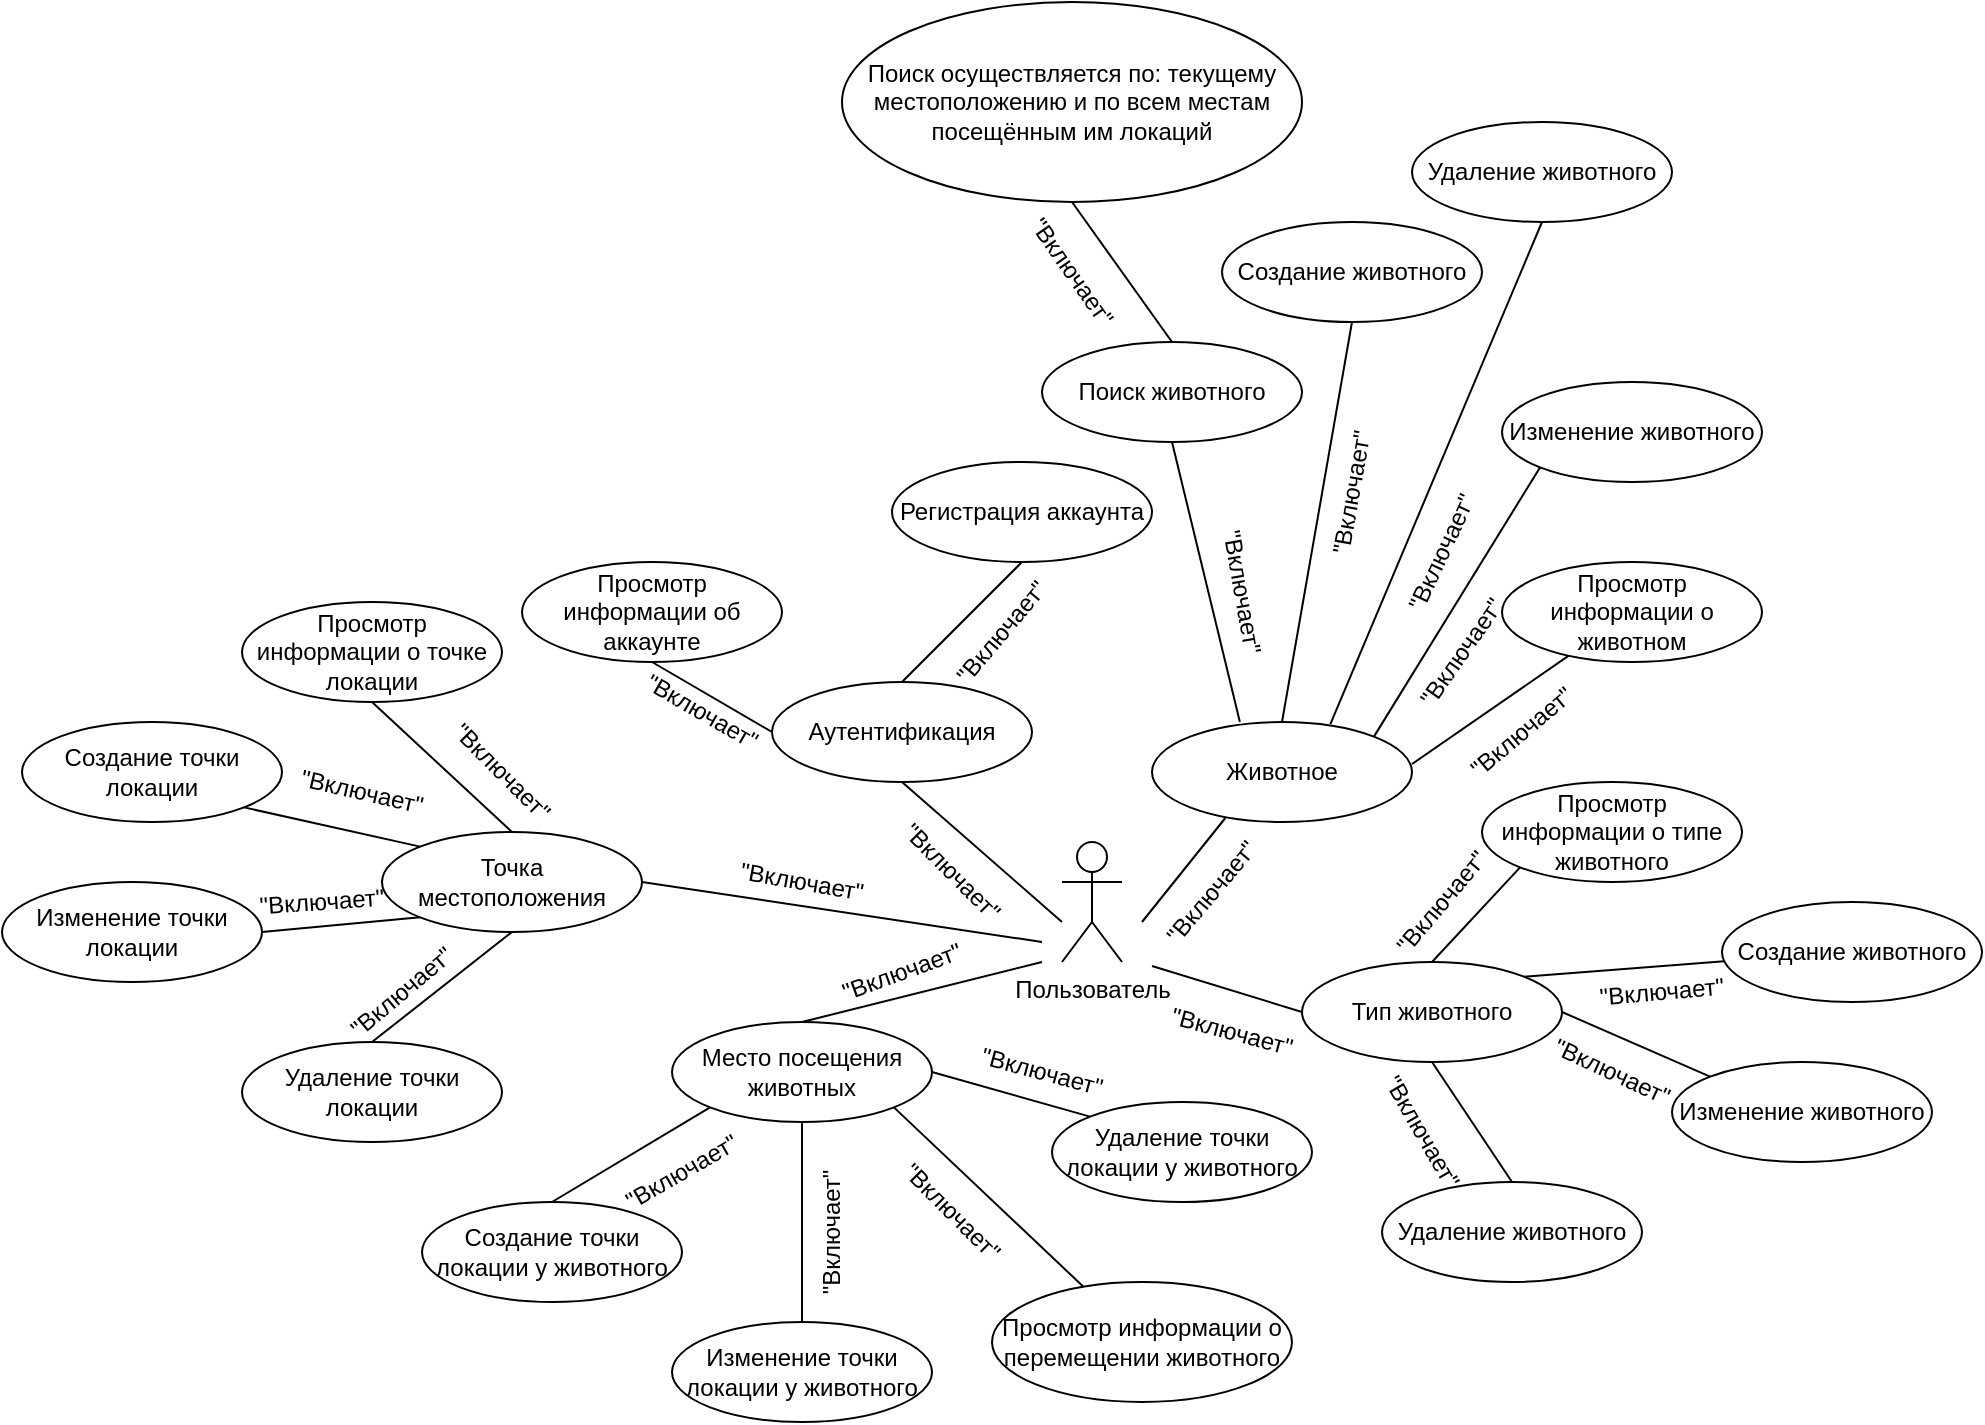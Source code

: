 <mxfile version="21.1.5" type="device">
  <diagram name="Страница 1" id="AlWjFvV_yQSTGhxQlN06">
    <mxGraphModel dx="1434" dy="1933" grid="1" gridSize="10" guides="1" tooltips="1" connect="1" arrows="1" fold="1" page="1" pageScale="1" pageWidth="827" pageHeight="1169" math="0" shadow="0">
      <root>
        <mxCell id="0" />
        <mxCell id="1" parent="0" />
        <mxCell id="DFxk23uKk1N8A2w4wF_O-1" value="Пользователь" style="shape=umlActor;verticalLabelPosition=bottom;verticalAlign=top;html=1;outlineConnect=0;" parent="1" vertex="1">
          <mxGeometry x="840" y="120" width="30" height="60" as="geometry" />
        </mxCell>
        <mxCell id="DFxk23uKk1N8A2w4wF_O-2" value="Аутентификация" style="ellipse;whiteSpace=wrap;html=1;" parent="1" vertex="1">
          <mxGeometry x="695" y="40" width="130" height="50" as="geometry" />
        </mxCell>
        <mxCell id="DFxk23uKk1N8A2w4wF_O-3" value="" style="endArrow=none;html=1;rounded=0;entryX=0.5;entryY=1;entryDx=0;entryDy=0;" parent="1" target="DFxk23uKk1N8A2w4wF_O-2" edge="1">
          <mxGeometry width="50" height="50" relative="1" as="geometry">
            <mxPoint x="840" y="160" as="sourcePoint" />
            <mxPoint x="729" y="120" as="targetPoint" />
          </mxGeometry>
        </mxCell>
        <mxCell id="sWBcIhw8JRlHLq3hAACJ-1" value="&quot;Включает&quot;" style="text;html=1;strokeColor=none;fillColor=none;align=center;verticalAlign=middle;whiteSpace=wrap;rounded=0;rotation=45;" parent="1" vertex="1">
          <mxGeometry x="755" y="120" width="60" height="30" as="geometry" />
        </mxCell>
        <mxCell id="sWBcIhw8JRlHLq3hAACJ-2" value="" style="endArrow=none;html=1;rounded=0;exitX=0.5;exitY=1;exitDx=0;exitDy=0;" parent="1" source="sWBcIhw8JRlHLq3hAACJ-3" edge="1">
          <mxGeometry width="50" height="50" relative="1" as="geometry">
            <mxPoint x="760" y="-50" as="sourcePoint" />
            <mxPoint x="760" y="40" as="targetPoint" />
          </mxGeometry>
        </mxCell>
        <mxCell id="sWBcIhw8JRlHLq3hAACJ-3" value="Регистрация аккаунта" style="ellipse;whiteSpace=wrap;html=1;" parent="1" vertex="1">
          <mxGeometry x="755" y="-70" width="130" height="50" as="geometry" />
        </mxCell>
        <mxCell id="sWBcIhw8JRlHLq3hAACJ-4" value="Просмотр информации об аккаунте" style="ellipse;whiteSpace=wrap;html=1;" parent="1" vertex="1">
          <mxGeometry x="570" y="-20" width="130" height="50" as="geometry" />
        </mxCell>
        <mxCell id="sWBcIhw8JRlHLq3hAACJ-5" value="" style="endArrow=none;html=1;rounded=0;exitX=0.5;exitY=1;exitDx=0;exitDy=0;entryX=0;entryY=0.5;entryDx=0;entryDy=0;" parent="1" source="sWBcIhw8JRlHLq3hAACJ-4" target="DFxk23uKk1N8A2w4wF_O-2" edge="1">
          <mxGeometry width="50" height="50" relative="1" as="geometry">
            <mxPoint x="830" y="-10" as="sourcePoint" />
            <mxPoint x="770" y="50" as="targetPoint" />
          </mxGeometry>
        </mxCell>
        <mxCell id="sWBcIhw8JRlHLq3hAACJ-6" value="&quot;Включает&quot;" style="text;html=1;strokeColor=none;fillColor=none;align=center;verticalAlign=middle;whiteSpace=wrap;rounded=0;rotation=-50;" parent="1" vertex="1">
          <mxGeometry x="780" width="60" height="30" as="geometry" />
        </mxCell>
        <mxCell id="sWBcIhw8JRlHLq3hAACJ-7" value="&quot;Включает&quot;" style="text;html=1;strokeColor=none;fillColor=none;align=center;verticalAlign=middle;whiteSpace=wrap;rounded=0;rotation=30;" parent="1" vertex="1">
          <mxGeometry x="630" y="40" width="60" height="30" as="geometry" />
        </mxCell>
        <mxCell id="sWBcIhw8JRlHLq3hAACJ-28" value="Животное" style="ellipse;whiteSpace=wrap;html=1;" parent="1" vertex="1">
          <mxGeometry x="885" y="60" width="130" height="50" as="geometry" />
        </mxCell>
        <mxCell id="sWBcIhw8JRlHLq3hAACJ-43" value="Просмотр информации о животном" style="ellipse;whiteSpace=wrap;html=1;" parent="1" vertex="1">
          <mxGeometry x="1060" y="-20" width="130" height="50" as="geometry" />
        </mxCell>
        <mxCell id="sWBcIhw8JRlHLq3hAACJ-44" value="&quot;Включает&quot;" style="text;html=1;strokeColor=none;fillColor=none;align=center;verticalAlign=middle;whiteSpace=wrap;rounded=0;rotation=-50;" parent="1" vertex="1">
          <mxGeometry x="885" y="130" width="60" height="30" as="geometry" />
        </mxCell>
        <mxCell id="sWBcIhw8JRlHLq3hAACJ-45" value="" style="endArrow=none;html=1;rounded=0;exitX=0.282;exitY=0.96;exitDx=0;exitDy=0;exitPerimeter=0;" parent="1" source="sWBcIhw8JRlHLq3hAACJ-28" edge="1">
          <mxGeometry width="50" height="50" relative="1" as="geometry">
            <mxPoint x="940" y="100" as="sourcePoint" />
            <mxPoint x="880" y="160" as="targetPoint" />
          </mxGeometry>
        </mxCell>
        <mxCell id="sWBcIhw8JRlHLq3hAACJ-47" value="" style="endArrow=none;html=1;rounded=0;" parent="1" source="sWBcIhw8JRlHLq3hAACJ-43" edge="1">
          <mxGeometry width="50" height="50" relative="1" as="geometry">
            <mxPoint x="1057" y="29" as="sourcePoint" />
            <mxPoint x="1015" y="81" as="targetPoint" />
          </mxGeometry>
        </mxCell>
        <mxCell id="sWBcIhw8JRlHLq3hAACJ-50" value="&quot;Включает&quot;" style="text;html=1;strokeColor=none;fillColor=none;align=center;verticalAlign=middle;whiteSpace=wrap;rounded=0;rotation=-40;" parent="1" vertex="1">
          <mxGeometry x="1040" y="50" width="60" height="30" as="geometry" />
        </mxCell>
        <mxCell id="sWBcIhw8JRlHLq3hAACJ-51" value="Поиск животного" style="ellipse;whiteSpace=wrap;html=1;" parent="1" vertex="1">
          <mxGeometry x="830" y="-130" width="130" height="50" as="geometry" />
        </mxCell>
        <mxCell id="sWBcIhw8JRlHLq3hAACJ-52" value="Удаление животного" style="ellipse;whiteSpace=wrap;html=1;" parent="1" vertex="1">
          <mxGeometry x="1015" y="-240" width="130" height="50" as="geometry" />
        </mxCell>
        <mxCell id="sWBcIhw8JRlHLq3hAACJ-53" value="Создание животного" style="ellipse;whiteSpace=wrap;html=1;" parent="1" vertex="1">
          <mxGeometry x="920" y="-190" width="130" height="50" as="geometry" />
        </mxCell>
        <mxCell id="sWBcIhw8JRlHLq3hAACJ-54" value="Изменение животного" style="ellipse;whiteSpace=wrap;html=1;" parent="1" vertex="1">
          <mxGeometry x="1060" y="-110" width="130" height="50" as="geometry" />
        </mxCell>
        <mxCell id="sWBcIhw8JRlHLq3hAACJ-56" value="" style="endArrow=none;html=1;rounded=0;entryX=0.338;entryY=0;entryDx=0;entryDy=0;entryPerimeter=0;exitX=0.5;exitY=1;exitDx=0;exitDy=0;" parent="1" source="sWBcIhw8JRlHLq3hAACJ-51" target="sWBcIhw8JRlHLq3hAACJ-28" edge="1">
          <mxGeometry width="50" height="50" relative="1" as="geometry">
            <mxPoint x="1000" y="10" as="sourcePoint" />
            <mxPoint x="922" y="64" as="targetPoint" />
          </mxGeometry>
        </mxCell>
        <mxCell id="sWBcIhw8JRlHLq3hAACJ-58" value="" style="endArrow=none;html=1;rounded=0;entryX=0.5;entryY=0;entryDx=0;entryDy=0;exitX=0.5;exitY=1;exitDx=0;exitDy=0;" parent="1" source="sWBcIhw8JRlHLq3hAACJ-53" target="sWBcIhw8JRlHLq3hAACJ-28" edge="1">
          <mxGeometry width="50" height="50" relative="1" as="geometry">
            <mxPoint x="990" y="-140" as="sourcePoint" />
            <mxPoint x="1045" y="111" as="targetPoint" />
          </mxGeometry>
        </mxCell>
        <mxCell id="sWBcIhw8JRlHLq3hAACJ-60" value="" style="endArrow=none;html=1;rounded=0;entryX=0.686;entryY=0.022;entryDx=0;entryDy=0;exitX=0.5;exitY=1;exitDx=0;exitDy=0;entryPerimeter=0;" parent="1" source="sWBcIhw8JRlHLq3hAACJ-52" target="sWBcIhw8JRlHLq3hAACJ-28" edge="1">
          <mxGeometry width="50" height="50" relative="1" as="geometry">
            <mxPoint x="995" y="-130" as="sourcePoint" />
            <mxPoint x="977" y="71" as="targetPoint" />
          </mxGeometry>
        </mxCell>
        <mxCell id="sWBcIhw8JRlHLq3hAACJ-61" value="" style="endArrow=none;html=1;rounded=0;entryX=1;entryY=0;entryDx=0;entryDy=0;exitX=0;exitY=1;exitDx=0;exitDy=0;" parent="1" source="sWBcIhw8JRlHLq3hAACJ-54" target="sWBcIhw8JRlHLq3hAACJ-28" edge="1">
          <mxGeometry width="50" height="50" relative="1" as="geometry">
            <mxPoint x="1090" y="-180" as="sourcePoint" />
            <mxPoint x="981" y="73" as="targetPoint" />
          </mxGeometry>
        </mxCell>
        <mxCell id="sWBcIhw8JRlHLq3hAACJ-65" value="&quot;Включает&quot;" style="text;html=1;strokeColor=none;fillColor=none;align=center;verticalAlign=middle;whiteSpace=wrap;rounded=0;rotation=80;" parent="1" vertex="1">
          <mxGeometry x="900" y="-20" width="60" height="30" as="geometry" />
        </mxCell>
        <mxCell id="sWBcIhw8JRlHLq3hAACJ-70" value="&quot;Включает&quot;" style="text;html=1;strokeColor=none;fillColor=none;align=center;verticalAlign=middle;whiteSpace=wrap;rounded=0;rotation=-65;" parent="1" vertex="1">
          <mxGeometry x="1000" y="-40" width="60" height="30" as="geometry" />
        </mxCell>
        <mxCell id="sWBcIhw8JRlHLq3hAACJ-71" value="&quot;Включает&quot;" style="text;html=1;strokeColor=none;fillColor=none;align=center;verticalAlign=middle;whiteSpace=wrap;rounded=0;rotation=-55;" parent="1" vertex="1">
          <mxGeometry x="1010" y="10" width="60" height="30" as="geometry" />
        </mxCell>
        <mxCell id="sWBcIhw8JRlHLq3hAACJ-77" value="Поиск осуществляется по: текущему местоположению и по всем местам посещённым им локаций" style="ellipse;whiteSpace=wrap;html=1;" parent="1" vertex="1">
          <mxGeometry x="730" y="-300" width="230" height="100" as="geometry" />
        </mxCell>
        <mxCell id="sWBcIhw8JRlHLq3hAACJ-78" value="" style="endArrow=none;html=1;rounded=0;entryX=0.5;entryY=0;entryDx=0;entryDy=0;exitX=0.5;exitY=1;exitDx=0;exitDy=0;" parent="1" source="sWBcIhw8JRlHLq3hAACJ-77" target="sWBcIhw8JRlHLq3hAACJ-51" edge="1">
          <mxGeometry width="50" height="50" relative="1" as="geometry">
            <mxPoint x="815" y="-170" as="sourcePoint" />
            <mxPoint x="849" y="-30" as="targetPoint" />
          </mxGeometry>
        </mxCell>
        <mxCell id="kHsEzfDUYx1Xh5ohAl7D-1" value="&quot;Включает&quot;" style="text;html=1;strokeColor=none;fillColor=none;align=center;verticalAlign=middle;whiteSpace=wrap;rounded=0;rotation=55;" parent="1" vertex="1">
          <mxGeometry x="815" y="-180" width="60" height="30" as="geometry" />
        </mxCell>
        <mxCell id="kHsEzfDUYx1Xh5ohAl7D-2" value="&quot;Включает&quot;" style="text;html=1;strokeColor=none;fillColor=none;align=center;verticalAlign=middle;whiteSpace=wrap;rounded=0;rotation=-80;" parent="1" vertex="1">
          <mxGeometry x="955" y="-70" width="60" height="30" as="geometry" />
        </mxCell>
        <mxCell id="kHsEzfDUYx1Xh5ohAl7D-3" value="Тип животного" style="ellipse;whiteSpace=wrap;html=1;" parent="1" vertex="1">
          <mxGeometry x="960" y="180" width="130" height="50" as="geometry" />
        </mxCell>
        <mxCell id="kHsEzfDUYx1Xh5ohAl7D-4" value="" style="endArrow=none;html=1;rounded=0;exitX=0;exitY=0.5;exitDx=0;exitDy=0;" parent="1" source="kHsEzfDUYx1Xh5ohAl7D-3" edge="1">
          <mxGeometry width="50" height="50" relative="1" as="geometry">
            <mxPoint x="927" y="130" as="sourcePoint" />
            <mxPoint x="885" y="182" as="targetPoint" />
          </mxGeometry>
        </mxCell>
        <mxCell id="kHsEzfDUYx1Xh5ohAl7D-5" value="&quot;Включает&quot;" style="text;html=1;strokeColor=none;fillColor=none;align=center;verticalAlign=middle;whiteSpace=wrap;rounded=0;rotation=15;" parent="1" vertex="1">
          <mxGeometry x="895" y="200" width="60" height="30" as="geometry" />
        </mxCell>
        <mxCell id="kHsEzfDUYx1Xh5ohAl7D-6" value="" style="endArrow=none;html=1;rounded=0;exitX=0;exitY=1;exitDx=0;exitDy=0;entryX=0.5;entryY=0;entryDx=0;entryDy=0;" parent="1" source="kHsEzfDUYx1Xh5ohAl7D-7" target="kHsEzfDUYx1Xh5ohAl7D-3" edge="1">
          <mxGeometry width="50" height="50" relative="1" as="geometry">
            <mxPoint x="1220" y="140" as="sourcePoint" />
            <mxPoint x="1160" y="200" as="targetPoint" />
          </mxGeometry>
        </mxCell>
        <mxCell id="kHsEzfDUYx1Xh5ohAl7D-7" value="Просмотр информации о типе животного" style="ellipse;whiteSpace=wrap;html=1;" parent="1" vertex="1">
          <mxGeometry x="1050" y="90" width="130" height="50" as="geometry" />
        </mxCell>
        <mxCell id="kHsEzfDUYx1Xh5ohAl7D-8" value="&quot;Включает&quot;" style="text;html=1;strokeColor=none;fillColor=none;align=center;verticalAlign=middle;whiteSpace=wrap;rounded=0;rotation=-50;" parent="1" vertex="1">
          <mxGeometry x="1000" y="135" width="60" height="30" as="geometry" />
        </mxCell>
        <mxCell id="kHsEzfDUYx1Xh5ohAl7D-11" value="Создание животного" style="ellipse;whiteSpace=wrap;html=1;" parent="1" vertex="1">
          <mxGeometry x="1170" y="150" width="130" height="50" as="geometry" />
        </mxCell>
        <mxCell id="kHsEzfDUYx1Xh5ohAl7D-12" value="Изменение животного" style="ellipse;whiteSpace=wrap;html=1;" parent="1" vertex="1">
          <mxGeometry x="1145" y="230" width="130" height="50" as="geometry" />
        </mxCell>
        <mxCell id="kHsEzfDUYx1Xh5ohAl7D-13" value="Удаление животного" style="ellipse;whiteSpace=wrap;html=1;" parent="1" vertex="1">
          <mxGeometry x="1000" y="290" width="130" height="50" as="geometry" />
        </mxCell>
        <mxCell id="kHsEzfDUYx1Xh5ohAl7D-15" value="" style="endArrow=none;html=1;rounded=0;exitX=0.5;exitY=0;exitDx=0;exitDy=0;entryX=0.5;entryY=1;entryDx=0;entryDy=0;" parent="1" source="kHsEzfDUYx1Xh5ohAl7D-13" target="kHsEzfDUYx1Xh5ohAl7D-3" edge="1">
          <mxGeometry width="50" height="50" relative="1" as="geometry">
            <mxPoint x="1090" y="280" as="sourcePoint" />
            <mxPoint x="1015" y="257" as="targetPoint" />
          </mxGeometry>
        </mxCell>
        <mxCell id="kHsEzfDUYx1Xh5ohAl7D-16" value="" style="endArrow=none;html=1;rounded=0;exitX=0;exitY=0;exitDx=0;exitDy=0;entryX=1;entryY=0.5;entryDx=0;entryDy=0;" parent="1" source="kHsEzfDUYx1Xh5ohAl7D-12" target="kHsEzfDUYx1Xh5ohAl7D-3" edge="1">
          <mxGeometry width="50" height="50" relative="1" as="geometry">
            <mxPoint x="1055" y="280" as="sourcePoint" />
            <mxPoint x="1035" y="240" as="targetPoint" />
          </mxGeometry>
        </mxCell>
        <mxCell id="kHsEzfDUYx1Xh5ohAl7D-17" value="" style="endArrow=none;html=1;rounded=0;entryX=1;entryY=0;entryDx=0;entryDy=0;" parent="1" source="kHsEzfDUYx1Xh5ohAl7D-11" target="kHsEzfDUYx1Xh5ohAl7D-3" edge="1">
          <mxGeometry width="50" height="50" relative="1" as="geometry">
            <mxPoint x="1117.5" y="173" as="sourcePoint" />
            <mxPoint x="1042.5" y="150" as="targetPoint" />
          </mxGeometry>
        </mxCell>
        <mxCell id="kHsEzfDUYx1Xh5ohAl7D-18" value="&quot;Включает&quot;" style="text;html=1;strokeColor=none;fillColor=none;align=center;verticalAlign=middle;whiteSpace=wrap;rounded=0;rotation=-5;" parent="1" vertex="1">
          <mxGeometry x="1110" y="180" width="60" height="30" as="geometry" />
        </mxCell>
        <mxCell id="kHsEzfDUYx1Xh5ohAl7D-19" value="&quot;Включает&quot;" style="text;html=1;strokeColor=none;fillColor=none;align=center;verticalAlign=middle;whiteSpace=wrap;rounded=0;rotation=60;" parent="1" vertex="1">
          <mxGeometry x="990" y="250" width="60" height="30" as="geometry" />
        </mxCell>
        <mxCell id="kHsEzfDUYx1Xh5ohAl7D-20" value="&quot;Включает&quot;" style="text;html=1;strokeColor=none;fillColor=none;align=center;verticalAlign=middle;whiteSpace=wrap;rounded=0;rotation=25;" parent="1" vertex="1">
          <mxGeometry x="1085" y="220" width="60" height="30" as="geometry" />
        </mxCell>
        <mxCell id="kHsEzfDUYx1Xh5ohAl7D-21" value="Точка местоположения" style="ellipse;whiteSpace=wrap;html=1;" parent="1" vertex="1">
          <mxGeometry x="500" y="115" width="130" height="50" as="geometry" />
        </mxCell>
        <mxCell id="kHsEzfDUYx1Xh5ohAl7D-22" value="" style="endArrow=none;html=1;rounded=0;exitX=1;exitY=0.5;exitDx=0;exitDy=0;" parent="1" source="kHsEzfDUYx1Xh5ohAl7D-21" edge="1">
          <mxGeometry width="50" height="50" relative="1" as="geometry">
            <mxPoint x="875" y="135" as="sourcePoint" />
            <mxPoint x="830" y="170" as="targetPoint" />
          </mxGeometry>
        </mxCell>
        <mxCell id="kHsEzfDUYx1Xh5ohAl7D-24" value="Просмотр информации о точке локации" style="ellipse;whiteSpace=wrap;html=1;" parent="1" vertex="1">
          <mxGeometry x="430" width="130" height="50" as="geometry" />
        </mxCell>
        <mxCell id="kHsEzfDUYx1Xh5ohAl7D-25" value="Создание точки локации" style="ellipse;whiteSpace=wrap;html=1;" parent="1" vertex="1">
          <mxGeometry x="320" y="60" width="130" height="50" as="geometry" />
        </mxCell>
        <mxCell id="kHsEzfDUYx1Xh5ohAl7D-26" value="Изменение точки локации" style="ellipse;whiteSpace=wrap;html=1;" parent="1" vertex="1">
          <mxGeometry x="310" y="140" width="130" height="50" as="geometry" />
        </mxCell>
        <mxCell id="kHsEzfDUYx1Xh5ohAl7D-27" value="Удаление точки локации" style="ellipse;whiteSpace=wrap;html=1;" parent="1" vertex="1">
          <mxGeometry x="430" y="220" width="130" height="50" as="geometry" />
        </mxCell>
        <mxCell id="kHsEzfDUYx1Xh5ohAl7D-28" value="" style="endArrow=none;html=1;rounded=0;entryX=0.5;entryY=1;entryDx=0;entryDy=0;exitX=0.5;exitY=0;exitDx=0;exitDy=0;" parent="1" source="kHsEzfDUYx1Xh5ohAl7D-21" target="kHsEzfDUYx1Xh5ohAl7D-24" edge="1">
          <mxGeometry width="50" height="50" relative="1" as="geometry">
            <mxPoint x="660" y="130" as="sourcePoint" />
            <mxPoint x="580" y="60" as="targetPoint" />
          </mxGeometry>
        </mxCell>
        <mxCell id="kHsEzfDUYx1Xh5ohAl7D-29" value="&quot;Включает&quot;" style="text;html=1;strokeColor=none;fillColor=none;align=center;verticalAlign=middle;whiteSpace=wrap;rounded=0;rotation=10;" parent="1" vertex="1">
          <mxGeometry x="680" y="125" width="60" height="30" as="geometry" />
        </mxCell>
        <mxCell id="kHsEzfDUYx1Xh5ohAl7D-30" value="&quot;Включает&quot;" style="text;html=1;strokeColor=none;fillColor=none;align=center;verticalAlign=middle;whiteSpace=wrap;rounded=0;rotation=45;" parent="1" vertex="1">
          <mxGeometry x="530" y="70" width="60" height="30" as="geometry" />
        </mxCell>
        <mxCell id="kHsEzfDUYx1Xh5ohAl7D-32" value="" style="endArrow=none;html=1;rounded=0;entryX=1;entryY=1;entryDx=0;entryDy=0;exitX=0;exitY=0;exitDx=0;exitDy=0;" parent="1" source="kHsEzfDUYx1Xh5ohAl7D-21" target="kHsEzfDUYx1Xh5ohAl7D-25" edge="1">
          <mxGeometry width="50" height="50" relative="1" as="geometry">
            <mxPoint x="575" y="125" as="sourcePoint" />
            <mxPoint x="505" y="60" as="targetPoint" />
          </mxGeometry>
        </mxCell>
        <mxCell id="kHsEzfDUYx1Xh5ohAl7D-33" value="" style="endArrow=none;html=1;rounded=0;entryX=1;entryY=0.5;entryDx=0;entryDy=0;exitX=0;exitY=1;exitDx=0;exitDy=0;" parent="1" source="kHsEzfDUYx1Xh5ohAl7D-21" target="kHsEzfDUYx1Xh5ohAl7D-26" edge="1">
          <mxGeometry width="50" height="50" relative="1" as="geometry">
            <mxPoint x="529" y="132" as="sourcePoint" />
            <mxPoint x="460" y="105" as="targetPoint" />
          </mxGeometry>
        </mxCell>
        <mxCell id="kHsEzfDUYx1Xh5ohAl7D-34" value="" style="endArrow=none;html=1;rounded=0;entryX=0.5;entryY=0;entryDx=0;entryDy=0;exitX=0.5;exitY=1;exitDx=0;exitDy=0;" parent="1" source="kHsEzfDUYx1Xh5ohAl7D-21" target="kHsEzfDUYx1Xh5ohAl7D-27" edge="1">
          <mxGeometry width="50" height="50" relative="1" as="geometry">
            <mxPoint x="529" y="168" as="sourcePoint" />
            <mxPoint x="450" y="215" as="targetPoint" />
          </mxGeometry>
        </mxCell>
        <mxCell id="kHsEzfDUYx1Xh5ohAl7D-35" value="&quot;Включает&quot;" style="text;html=1;strokeColor=none;fillColor=none;align=center;verticalAlign=middle;whiteSpace=wrap;rounded=0;rotation=13;" parent="1" vertex="1">
          <mxGeometry x="460" y="80" width="60" height="30" as="geometry" />
        </mxCell>
        <mxCell id="kHsEzfDUYx1Xh5ohAl7D-36" value="&quot;Включает&quot;" style="text;html=1;strokeColor=none;fillColor=none;align=center;verticalAlign=middle;whiteSpace=wrap;rounded=0;rotation=-4;" parent="1" vertex="1">
          <mxGeometry x="440" y="135" width="60" height="30" as="geometry" />
        </mxCell>
        <mxCell id="kHsEzfDUYx1Xh5ohAl7D-37" value="&quot;Включает&quot;" style="text;html=1;strokeColor=none;fillColor=none;align=center;verticalAlign=middle;whiteSpace=wrap;rounded=0;rotation=-40;" parent="1" vertex="1">
          <mxGeometry x="480" y="180" width="60" height="30" as="geometry" />
        </mxCell>
        <mxCell id="kHsEzfDUYx1Xh5ohAl7D-39" value="" style="endArrow=none;html=1;rounded=0;exitX=0.5;exitY=0;exitDx=0;exitDy=0;" parent="1" source="kHsEzfDUYx1Xh5ohAl7D-40" edge="1">
          <mxGeometry width="50" height="50" relative="1" as="geometry">
            <mxPoint x="710" y="220" as="sourcePoint" />
            <mxPoint x="830" y="180" as="targetPoint" />
          </mxGeometry>
        </mxCell>
        <mxCell id="kHsEzfDUYx1Xh5ohAl7D-40" value="Место посещения животных" style="ellipse;whiteSpace=wrap;html=1;" parent="1" vertex="1">
          <mxGeometry x="645" y="210" width="130" height="50" as="geometry" />
        </mxCell>
        <mxCell id="kHsEzfDUYx1Xh5ohAl7D-41" value="Просмотр информации о перемещении животного" style="ellipse;whiteSpace=wrap;html=1;" parent="1" vertex="1">
          <mxGeometry x="805" y="340" width="150" height="60" as="geometry" />
        </mxCell>
        <mxCell id="kHsEzfDUYx1Xh5ohAl7D-42" value="Создание точки локации у животного" style="ellipse;whiteSpace=wrap;html=1;" parent="1" vertex="1">
          <mxGeometry x="520" y="300" width="130" height="50" as="geometry" />
        </mxCell>
        <mxCell id="kHsEzfDUYx1Xh5ohAl7D-43" value="Изменение точки локации у животного" style="ellipse;whiteSpace=wrap;html=1;" parent="1" vertex="1">
          <mxGeometry x="645" y="360" width="130" height="50" as="geometry" />
        </mxCell>
        <mxCell id="kHsEzfDUYx1Xh5ohAl7D-44" value="Удаление точки локации у животного" style="ellipse;whiteSpace=wrap;html=1;" parent="1" vertex="1">
          <mxGeometry x="835" y="250" width="130" height="50" as="geometry" />
        </mxCell>
        <mxCell id="kHsEzfDUYx1Xh5ohAl7D-45" value="" style="endArrow=none;html=1;rounded=0;exitX=0;exitY=1;exitDx=0;exitDy=0;entryX=0.5;entryY=0;entryDx=0;entryDy=0;" parent="1" source="kHsEzfDUYx1Xh5ohAl7D-40" target="kHsEzfDUYx1Xh5ohAl7D-42" edge="1">
          <mxGeometry width="50" height="50" relative="1" as="geometry">
            <mxPoint x="680" y="340" as="sourcePoint" />
            <mxPoint x="800" y="310" as="targetPoint" />
          </mxGeometry>
        </mxCell>
        <mxCell id="kHsEzfDUYx1Xh5ohAl7D-46" value="" style="endArrow=none;html=1;rounded=0;exitX=0.5;exitY=1;exitDx=0;exitDy=0;entryX=0.5;entryY=0;entryDx=0;entryDy=0;" parent="1" source="kHsEzfDUYx1Xh5ohAl7D-40" target="kHsEzfDUYx1Xh5ohAl7D-43" edge="1">
          <mxGeometry width="50" height="50" relative="1" as="geometry">
            <mxPoint x="674" y="263" as="sourcePoint" />
            <mxPoint x="595" y="310" as="targetPoint" />
          </mxGeometry>
        </mxCell>
        <mxCell id="kHsEzfDUYx1Xh5ohAl7D-47" value="" style="endArrow=none;html=1;rounded=0;exitX=1;exitY=0.5;exitDx=0;exitDy=0;entryX=0;entryY=0;entryDx=0;entryDy=0;" parent="1" source="kHsEzfDUYx1Xh5ohAl7D-40" target="kHsEzfDUYx1Xh5ohAl7D-44" edge="1">
          <mxGeometry width="50" height="50" relative="1" as="geometry">
            <mxPoint x="720" y="270" as="sourcePoint" />
            <mxPoint x="720" y="370" as="targetPoint" />
          </mxGeometry>
        </mxCell>
        <mxCell id="kHsEzfDUYx1Xh5ohAl7D-48" value="" style="endArrow=none;html=1;rounded=0;exitX=1;exitY=1;exitDx=0;exitDy=0;" parent="1" source="kHsEzfDUYx1Xh5ohAl7D-40" target="kHsEzfDUYx1Xh5ohAl7D-41" edge="1">
          <mxGeometry width="50" height="50" relative="1" as="geometry">
            <mxPoint x="785" y="245" as="sourcePoint" />
            <mxPoint x="864" y="267" as="targetPoint" />
          </mxGeometry>
        </mxCell>
        <mxCell id="kHsEzfDUYx1Xh5ohAl7D-49" value="&quot;Включает&quot;" style="text;html=1;strokeColor=none;fillColor=none;align=center;verticalAlign=middle;whiteSpace=wrap;rounded=0;rotation=-20;" parent="1" vertex="1">
          <mxGeometry x="730" y="170" width="60" height="30" as="geometry" />
        </mxCell>
        <mxCell id="kHsEzfDUYx1Xh5ohAl7D-50" value="&quot;Включает&quot;" style="text;html=1;strokeColor=none;fillColor=none;align=center;verticalAlign=middle;whiteSpace=wrap;rounded=0;rotation=-30;" parent="1" vertex="1">
          <mxGeometry x="620" y="270" width="60" height="30" as="geometry" />
        </mxCell>
        <mxCell id="kHsEzfDUYx1Xh5ohAl7D-51" value="&quot;Включает&quot;" style="text;html=1;strokeColor=none;fillColor=none;align=center;verticalAlign=middle;whiteSpace=wrap;rounded=0;rotation=-90;" parent="1" vertex="1">
          <mxGeometry x="695" y="300" width="60" height="30" as="geometry" />
        </mxCell>
        <mxCell id="kHsEzfDUYx1Xh5ohAl7D-53" value="&quot;Включает&quot;" style="text;html=1;strokeColor=none;fillColor=none;align=center;verticalAlign=middle;whiteSpace=wrap;rounded=0;rotation=45;" parent="1" vertex="1">
          <mxGeometry x="755" y="290" width="60" height="30" as="geometry" />
        </mxCell>
        <mxCell id="kHsEzfDUYx1Xh5ohAl7D-54" value="&quot;Включает&quot;" style="text;html=1;strokeColor=none;fillColor=none;align=center;verticalAlign=middle;whiteSpace=wrap;rounded=0;rotation=15;" parent="1" vertex="1">
          <mxGeometry x="800" y="220.0" width="60" height="30" as="geometry" />
        </mxCell>
      </root>
    </mxGraphModel>
  </diagram>
</mxfile>
